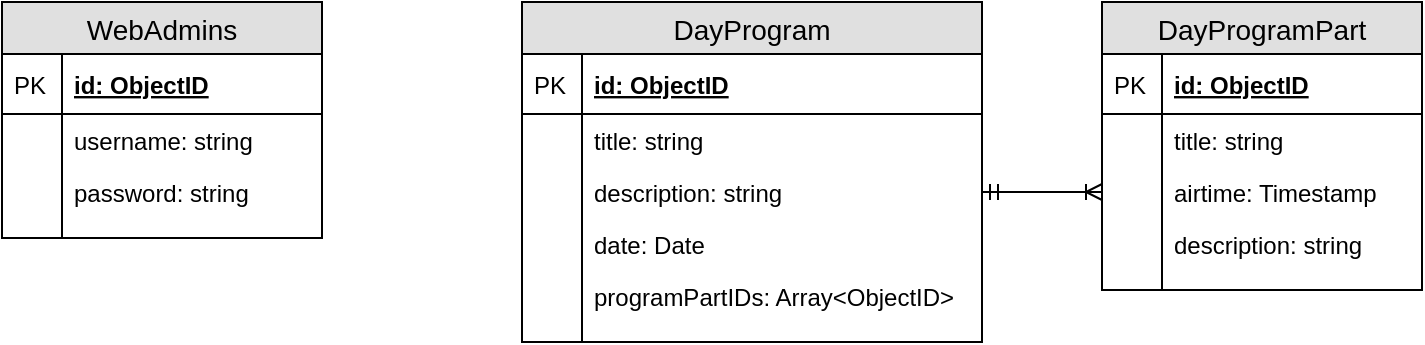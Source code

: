 <mxfile version="12.7.4" type="device"><diagram id="C5RBs43oDa-KdzZeNtuy" name="Page-1"><mxGraphModel dx="1422" dy="745" grid="1" gridSize="10" guides="1" tooltips="1" connect="1" arrows="1" fold="1" page="1" pageScale="1" pageWidth="827" pageHeight="1169" math="0" shadow="0"><root><mxCell id="WIyWlLk6GJQsqaUBKTNV-0"/><mxCell id="WIyWlLk6GJQsqaUBKTNV-1" parent="WIyWlLk6GJQsqaUBKTNV-0"/><mxCell id="gMeLO4Rn40YKXMG6homJ-0" value="WebAdmins" style="swimlane;fontStyle=0;childLayout=stackLayout;horizontal=1;startSize=26;fillColor=#e0e0e0;horizontalStack=0;resizeParent=1;resizeParentMax=0;resizeLast=0;collapsible=1;marginBottom=0;swimlaneFillColor=#ffffff;align=center;fontSize=14;" vertex="1" parent="WIyWlLk6GJQsqaUBKTNV-1"><mxGeometry x="40" y="60" width="160" height="118" as="geometry"/></mxCell><mxCell id="gMeLO4Rn40YKXMG6homJ-1" value="id: ObjectID" style="shape=partialRectangle;top=0;left=0;right=0;bottom=1;align=left;verticalAlign=middle;fillColor=none;spacingLeft=34;spacingRight=4;overflow=hidden;rotatable=0;points=[[0,0.5],[1,0.5]];portConstraint=eastwest;dropTarget=0;fontStyle=5;fontSize=12;" vertex="1" parent="gMeLO4Rn40YKXMG6homJ-0"><mxGeometry y="26" width="160" height="30" as="geometry"/></mxCell><mxCell id="gMeLO4Rn40YKXMG6homJ-2" value="PK" style="shape=partialRectangle;top=0;left=0;bottom=0;fillColor=none;align=left;verticalAlign=middle;spacingLeft=4;spacingRight=4;overflow=hidden;rotatable=0;points=[];portConstraint=eastwest;part=1;fontSize=12;" vertex="1" connectable="0" parent="gMeLO4Rn40YKXMG6homJ-1"><mxGeometry width="30" height="30" as="geometry"/></mxCell><mxCell id="gMeLO4Rn40YKXMG6homJ-3" value="username: string&#10;&#10;" style="shape=partialRectangle;top=0;left=0;right=0;bottom=0;align=left;verticalAlign=top;fillColor=none;spacingLeft=34;spacingRight=4;overflow=hidden;rotatable=0;points=[[0,0.5],[1,0.5]];portConstraint=eastwest;dropTarget=0;fontSize=12;" vertex="1" parent="gMeLO4Rn40YKXMG6homJ-0"><mxGeometry y="56" width="160" height="26" as="geometry"/></mxCell><mxCell id="gMeLO4Rn40YKXMG6homJ-4" value="" style="shape=partialRectangle;top=0;left=0;bottom=0;fillColor=none;align=left;verticalAlign=top;spacingLeft=4;spacingRight=4;overflow=hidden;rotatable=0;points=[];portConstraint=eastwest;part=1;fontSize=12;" vertex="1" connectable="0" parent="gMeLO4Rn40YKXMG6homJ-3"><mxGeometry width="30" height="26" as="geometry"/></mxCell><mxCell id="gMeLO4Rn40YKXMG6homJ-5" value="password: string&#10;" style="shape=partialRectangle;top=0;left=0;right=0;bottom=0;align=left;verticalAlign=top;fillColor=none;spacingLeft=34;spacingRight=4;overflow=hidden;rotatable=0;points=[[0,0.5],[1,0.5]];portConstraint=eastwest;dropTarget=0;fontSize=12;" vertex="1" parent="gMeLO4Rn40YKXMG6homJ-0"><mxGeometry y="82" width="160" height="26" as="geometry"/></mxCell><mxCell id="gMeLO4Rn40YKXMG6homJ-6" value="" style="shape=partialRectangle;top=0;left=0;bottom=0;fillColor=none;align=left;verticalAlign=top;spacingLeft=4;spacingRight=4;overflow=hidden;rotatable=0;points=[];portConstraint=eastwest;part=1;fontSize=12;" vertex="1" connectable="0" parent="gMeLO4Rn40YKXMG6homJ-5"><mxGeometry width="30" height="26" as="geometry"/></mxCell><mxCell id="gMeLO4Rn40YKXMG6homJ-9" value="" style="shape=partialRectangle;top=0;left=0;right=0;bottom=0;align=left;verticalAlign=top;fillColor=none;spacingLeft=34;spacingRight=4;overflow=hidden;rotatable=0;points=[[0,0.5],[1,0.5]];portConstraint=eastwest;dropTarget=0;fontSize=12;" vertex="1" parent="gMeLO4Rn40YKXMG6homJ-0"><mxGeometry y="108" width="160" height="10" as="geometry"/></mxCell><mxCell id="gMeLO4Rn40YKXMG6homJ-10" value="" style="shape=partialRectangle;top=0;left=0;bottom=0;fillColor=none;align=left;verticalAlign=top;spacingLeft=4;spacingRight=4;overflow=hidden;rotatable=0;points=[];portConstraint=eastwest;part=1;fontSize=12;" vertex="1" connectable="0" parent="gMeLO4Rn40YKXMG6homJ-9"><mxGeometry width="30" height="10" as="geometry"/></mxCell><mxCell id="gMeLO4Rn40YKXMG6homJ-11" value="DayProgram" style="swimlane;fontStyle=0;childLayout=stackLayout;horizontal=1;startSize=26;fillColor=#e0e0e0;horizontalStack=0;resizeParent=1;resizeParentMax=0;resizeLast=0;collapsible=1;marginBottom=0;swimlaneFillColor=#ffffff;align=center;fontSize=14;" vertex="1" parent="WIyWlLk6GJQsqaUBKTNV-1"><mxGeometry x="300" y="60" width="230" height="170" as="geometry"/></mxCell><mxCell id="gMeLO4Rn40YKXMG6homJ-12" value="id: ObjectID" style="shape=partialRectangle;top=0;left=0;right=0;bottom=1;align=left;verticalAlign=middle;fillColor=none;spacingLeft=34;spacingRight=4;overflow=hidden;rotatable=0;points=[[0,0.5],[1,0.5]];portConstraint=eastwest;dropTarget=0;fontStyle=5;fontSize=12;" vertex="1" parent="gMeLO4Rn40YKXMG6homJ-11"><mxGeometry y="26" width="230" height="30" as="geometry"/></mxCell><mxCell id="gMeLO4Rn40YKXMG6homJ-13" value="PK" style="shape=partialRectangle;top=0;left=0;bottom=0;fillColor=none;align=left;verticalAlign=middle;spacingLeft=4;spacingRight=4;overflow=hidden;rotatable=0;points=[];portConstraint=eastwest;part=1;fontSize=12;" vertex="1" connectable="0" parent="gMeLO4Rn40YKXMG6homJ-12"><mxGeometry width="30" height="30" as="geometry"/></mxCell><mxCell id="gMeLO4Rn40YKXMG6homJ-14" value="title: string" style="shape=partialRectangle;top=0;left=0;right=0;bottom=0;align=left;verticalAlign=top;fillColor=none;spacingLeft=34;spacingRight=4;overflow=hidden;rotatable=0;points=[[0,0.5],[1,0.5]];portConstraint=eastwest;dropTarget=0;fontSize=12;" vertex="1" parent="gMeLO4Rn40YKXMG6homJ-11"><mxGeometry y="56" width="230" height="26" as="geometry"/></mxCell><mxCell id="gMeLO4Rn40YKXMG6homJ-15" value="" style="shape=partialRectangle;top=0;left=0;bottom=0;fillColor=none;align=left;verticalAlign=top;spacingLeft=4;spacingRight=4;overflow=hidden;rotatable=0;points=[];portConstraint=eastwest;part=1;fontSize=12;" vertex="1" connectable="0" parent="gMeLO4Rn40YKXMG6homJ-14"><mxGeometry width="30" height="26" as="geometry"/></mxCell><mxCell id="gMeLO4Rn40YKXMG6homJ-16" value="description: string" style="shape=partialRectangle;top=0;left=0;right=0;bottom=0;align=left;verticalAlign=top;fillColor=none;spacingLeft=34;spacingRight=4;overflow=hidden;rotatable=0;points=[[0,0.5],[1,0.5]];portConstraint=eastwest;dropTarget=0;fontSize=12;" vertex="1" parent="gMeLO4Rn40YKXMG6homJ-11"><mxGeometry y="82" width="230" height="26" as="geometry"/></mxCell><mxCell id="gMeLO4Rn40YKXMG6homJ-17" value="" style="shape=partialRectangle;top=0;left=0;bottom=0;fillColor=none;align=left;verticalAlign=top;spacingLeft=4;spacingRight=4;overflow=hidden;rotatable=0;points=[];portConstraint=eastwest;part=1;fontSize=12;" vertex="1" connectable="0" parent="gMeLO4Rn40YKXMG6homJ-16"><mxGeometry width="30" height="26" as="geometry"/></mxCell><mxCell id="gMeLO4Rn40YKXMG6homJ-45" value="date: Date" style="shape=partialRectangle;top=0;left=0;right=0;bottom=0;align=left;verticalAlign=top;fillColor=none;spacingLeft=34;spacingRight=4;overflow=hidden;rotatable=0;points=[[0,0.5],[1,0.5]];portConstraint=eastwest;dropTarget=0;fontSize=12;" vertex="1" parent="gMeLO4Rn40YKXMG6homJ-11"><mxGeometry y="108" width="230" height="26" as="geometry"/></mxCell><mxCell id="gMeLO4Rn40YKXMG6homJ-46" value="" style="shape=partialRectangle;top=0;left=0;bottom=0;fillColor=none;align=left;verticalAlign=top;spacingLeft=4;spacingRight=4;overflow=hidden;rotatable=0;points=[];portConstraint=eastwest;part=1;fontSize=12;" vertex="1" connectable="0" parent="gMeLO4Rn40YKXMG6homJ-45"><mxGeometry width="30" height="26" as="geometry"/></mxCell><mxCell id="gMeLO4Rn40YKXMG6homJ-18" value="programPartIDs: Array&lt;ObjectID&gt;" style="shape=partialRectangle;top=0;left=0;right=0;bottom=0;align=left;verticalAlign=top;fillColor=none;spacingLeft=34;spacingRight=4;overflow=hidden;rotatable=0;points=[[0,0.5],[1,0.5]];portConstraint=eastwest;dropTarget=0;fontSize=12;" vertex="1" parent="gMeLO4Rn40YKXMG6homJ-11"><mxGeometry y="134" width="230" height="26" as="geometry"/></mxCell><mxCell id="gMeLO4Rn40YKXMG6homJ-19" value="" style="shape=partialRectangle;top=0;left=0;bottom=0;fillColor=none;align=left;verticalAlign=top;spacingLeft=4;spacingRight=4;overflow=hidden;rotatable=0;points=[];portConstraint=eastwest;part=1;fontSize=12;" vertex="1" connectable="0" parent="gMeLO4Rn40YKXMG6homJ-18"><mxGeometry width="30" height="26" as="geometry"/></mxCell><mxCell id="gMeLO4Rn40YKXMG6homJ-20" value="" style="shape=partialRectangle;top=0;left=0;right=0;bottom=0;align=left;verticalAlign=top;fillColor=none;spacingLeft=34;spacingRight=4;overflow=hidden;rotatable=0;points=[[0,0.5],[1,0.5]];portConstraint=eastwest;dropTarget=0;fontSize=12;" vertex="1" parent="gMeLO4Rn40YKXMG6homJ-11"><mxGeometry y="160" width="230" height="10" as="geometry"/></mxCell><mxCell id="gMeLO4Rn40YKXMG6homJ-21" value="" style="shape=partialRectangle;top=0;left=0;bottom=0;fillColor=none;align=left;verticalAlign=top;spacingLeft=4;spacingRight=4;overflow=hidden;rotatable=0;points=[];portConstraint=eastwest;part=1;fontSize=12;" vertex="1" connectable="0" parent="gMeLO4Rn40YKXMG6homJ-20"><mxGeometry width="30" height="10" as="geometry"/></mxCell><mxCell id="gMeLO4Rn40YKXMG6homJ-33" value="DayProgramPart" style="swimlane;fontStyle=0;childLayout=stackLayout;horizontal=1;startSize=26;fillColor=#e0e0e0;horizontalStack=0;resizeParent=1;resizeParentMax=0;resizeLast=0;collapsible=1;marginBottom=0;swimlaneFillColor=#ffffff;align=center;fontSize=14;" vertex="1" parent="WIyWlLk6GJQsqaUBKTNV-1"><mxGeometry x="590" y="60" width="160" height="144" as="geometry"/></mxCell><mxCell id="gMeLO4Rn40YKXMG6homJ-34" value="id: ObjectID" style="shape=partialRectangle;top=0;left=0;right=0;bottom=1;align=left;verticalAlign=middle;fillColor=none;spacingLeft=34;spacingRight=4;overflow=hidden;rotatable=0;points=[[0,0.5],[1,0.5]];portConstraint=eastwest;dropTarget=0;fontStyle=5;fontSize=12;" vertex="1" parent="gMeLO4Rn40YKXMG6homJ-33"><mxGeometry y="26" width="160" height="30" as="geometry"/></mxCell><mxCell id="gMeLO4Rn40YKXMG6homJ-35" value="PK" style="shape=partialRectangle;top=0;left=0;bottom=0;fillColor=none;align=left;verticalAlign=middle;spacingLeft=4;spacingRight=4;overflow=hidden;rotatable=0;points=[];portConstraint=eastwest;part=1;fontSize=12;" vertex="1" connectable="0" parent="gMeLO4Rn40YKXMG6homJ-34"><mxGeometry width="30" height="30" as="geometry"/></mxCell><mxCell id="gMeLO4Rn40YKXMG6homJ-36" value="title: string" style="shape=partialRectangle;top=0;left=0;right=0;bottom=0;align=left;verticalAlign=top;fillColor=none;spacingLeft=34;spacingRight=4;overflow=hidden;rotatable=0;points=[[0,0.5],[1,0.5]];portConstraint=eastwest;dropTarget=0;fontSize=12;" vertex="1" parent="gMeLO4Rn40YKXMG6homJ-33"><mxGeometry y="56" width="160" height="26" as="geometry"/></mxCell><mxCell id="gMeLO4Rn40YKXMG6homJ-37" value="" style="shape=partialRectangle;top=0;left=0;bottom=0;fillColor=none;align=left;verticalAlign=top;spacingLeft=4;spacingRight=4;overflow=hidden;rotatable=0;points=[];portConstraint=eastwest;part=1;fontSize=12;" vertex="1" connectable="0" parent="gMeLO4Rn40YKXMG6homJ-36"><mxGeometry width="30" height="26" as="geometry"/></mxCell><mxCell id="gMeLO4Rn40YKXMG6homJ-38" value="airtime: Timestamp" style="shape=partialRectangle;top=0;left=0;right=0;bottom=0;align=left;verticalAlign=top;fillColor=none;spacingLeft=34;spacingRight=4;overflow=hidden;rotatable=0;points=[[0,0.5],[1,0.5]];portConstraint=eastwest;dropTarget=0;fontSize=12;" vertex="1" parent="gMeLO4Rn40YKXMG6homJ-33"><mxGeometry y="82" width="160" height="26" as="geometry"/></mxCell><mxCell id="gMeLO4Rn40YKXMG6homJ-39" value="" style="shape=partialRectangle;top=0;left=0;bottom=0;fillColor=none;align=left;verticalAlign=top;spacingLeft=4;spacingRight=4;overflow=hidden;rotatable=0;points=[];portConstraint=eastwest;part=1;fontSize=12;" vertex="1" connectable="0" parent="gMeLO4Rn40YKXMG6homJ-38"><mxGeometry width="30" height="26" as="geometry"/></mxCell><mxCell id="gMeLO4Rn40YKXMG6homJ-40" value="description: string" style="shape=partialRectangle;top=0;left=0;right=0;bottom=0;align=left;verticalAlign=top;fillColor=none;spacingLeft=34;spacingRight=4;overflow=hidden;rotatable=0;points=[[0,0.5],[1,0.5]];portConstraint=eastwest;dropTarget=0;fontSize=12;" vertex="1" parent="gMeLO4Rn40YKXMG6homJ-33"><mxGeometry y="108" width="160" height="26" as="geometry"/></mxCell><mxCell id="gMeLO4Rn40YKXMG6homJ-41" value="" style="shape=partialRectangle;top=0;left=0;bottom=0;fillColor=none;align=left;verticalAlign=top;spacingLeft=4;spacingRight=4;overflow=hidden;rotatable=0;points=[];portConstraint=eastwest;part=1;fontSize=12;" vertex="1" connectable="0" parent="gMeLO4Rn40YKXMG6homJ-40"><mxGeometry width="30" height="26" as="geometry"/></mxCell><mxCell id="gMeLO4Rn40YKXMG6homJ-42" value="" style="shape=partialRectangle;top=0;left=0;right=0;bottom=0;align=left;verticalAlign=top;fillColor=none;spacingLeft=34;spacingRight=4;overflow=hidden;rotatable=0;points=[[0,0.5],[1,0.5]];portConstraint=eastwest;dropTarget=0;fontSize=12;" vertex="1" parent="gMeLO4Rn40YKXMG6homJ-33"><mxGeometry y="134" width="160" height="10" as="geometry"/></mxCell><mxCell id="gMeLO4Rn40YKXMG6homJ-43" value="" style="shape=partialRectangle;top=0;left=0;bottom=0;fillColor=none;align=left;verticalAlign=top;spacingLeft=4;spacingRight=4;overflow=hidden;rotatable=0;points=[];portConstraint=eastwest;part=1;fontSize=12;" vertex="1" connectable="0" parent="gMeLO4Rn40YKXMG6homJ-42"><mxGeometry width="30" height="10" as="geometry"/></mxCell><mxCell id="gMeLO4Rn40YKXMG6homJ-44" style="edgeStyle=orthogonalEdgeStyle;rounded=0;orthogonalLoop=1;jettySize=auto;html=1;exitX=1;exitY=0.5;exitDx=0;exitDy=0;entryX=0;entryY=0.5;entryDx=0;entryDy=0;endArrow=ERoneToMany;endFill=0;startArrow=ERmandOne;startFill=0;" edge="1" parent="WIyWlLk6GJQsqaUBKTNV-1" source="gMeLO4Rn40YKXMG6homJ-16" target="gMeLO4Rn40YKXMG6homJ-38"><mxGeometry relative="1" as="geometry"><mxPoint x="510" y="120" as="sourcePoint"/><mxPoint x="520" y="130" as="targetPoint"/></mxGeometry></mxCell></root></mxGraphModel></diagram></mxfile>